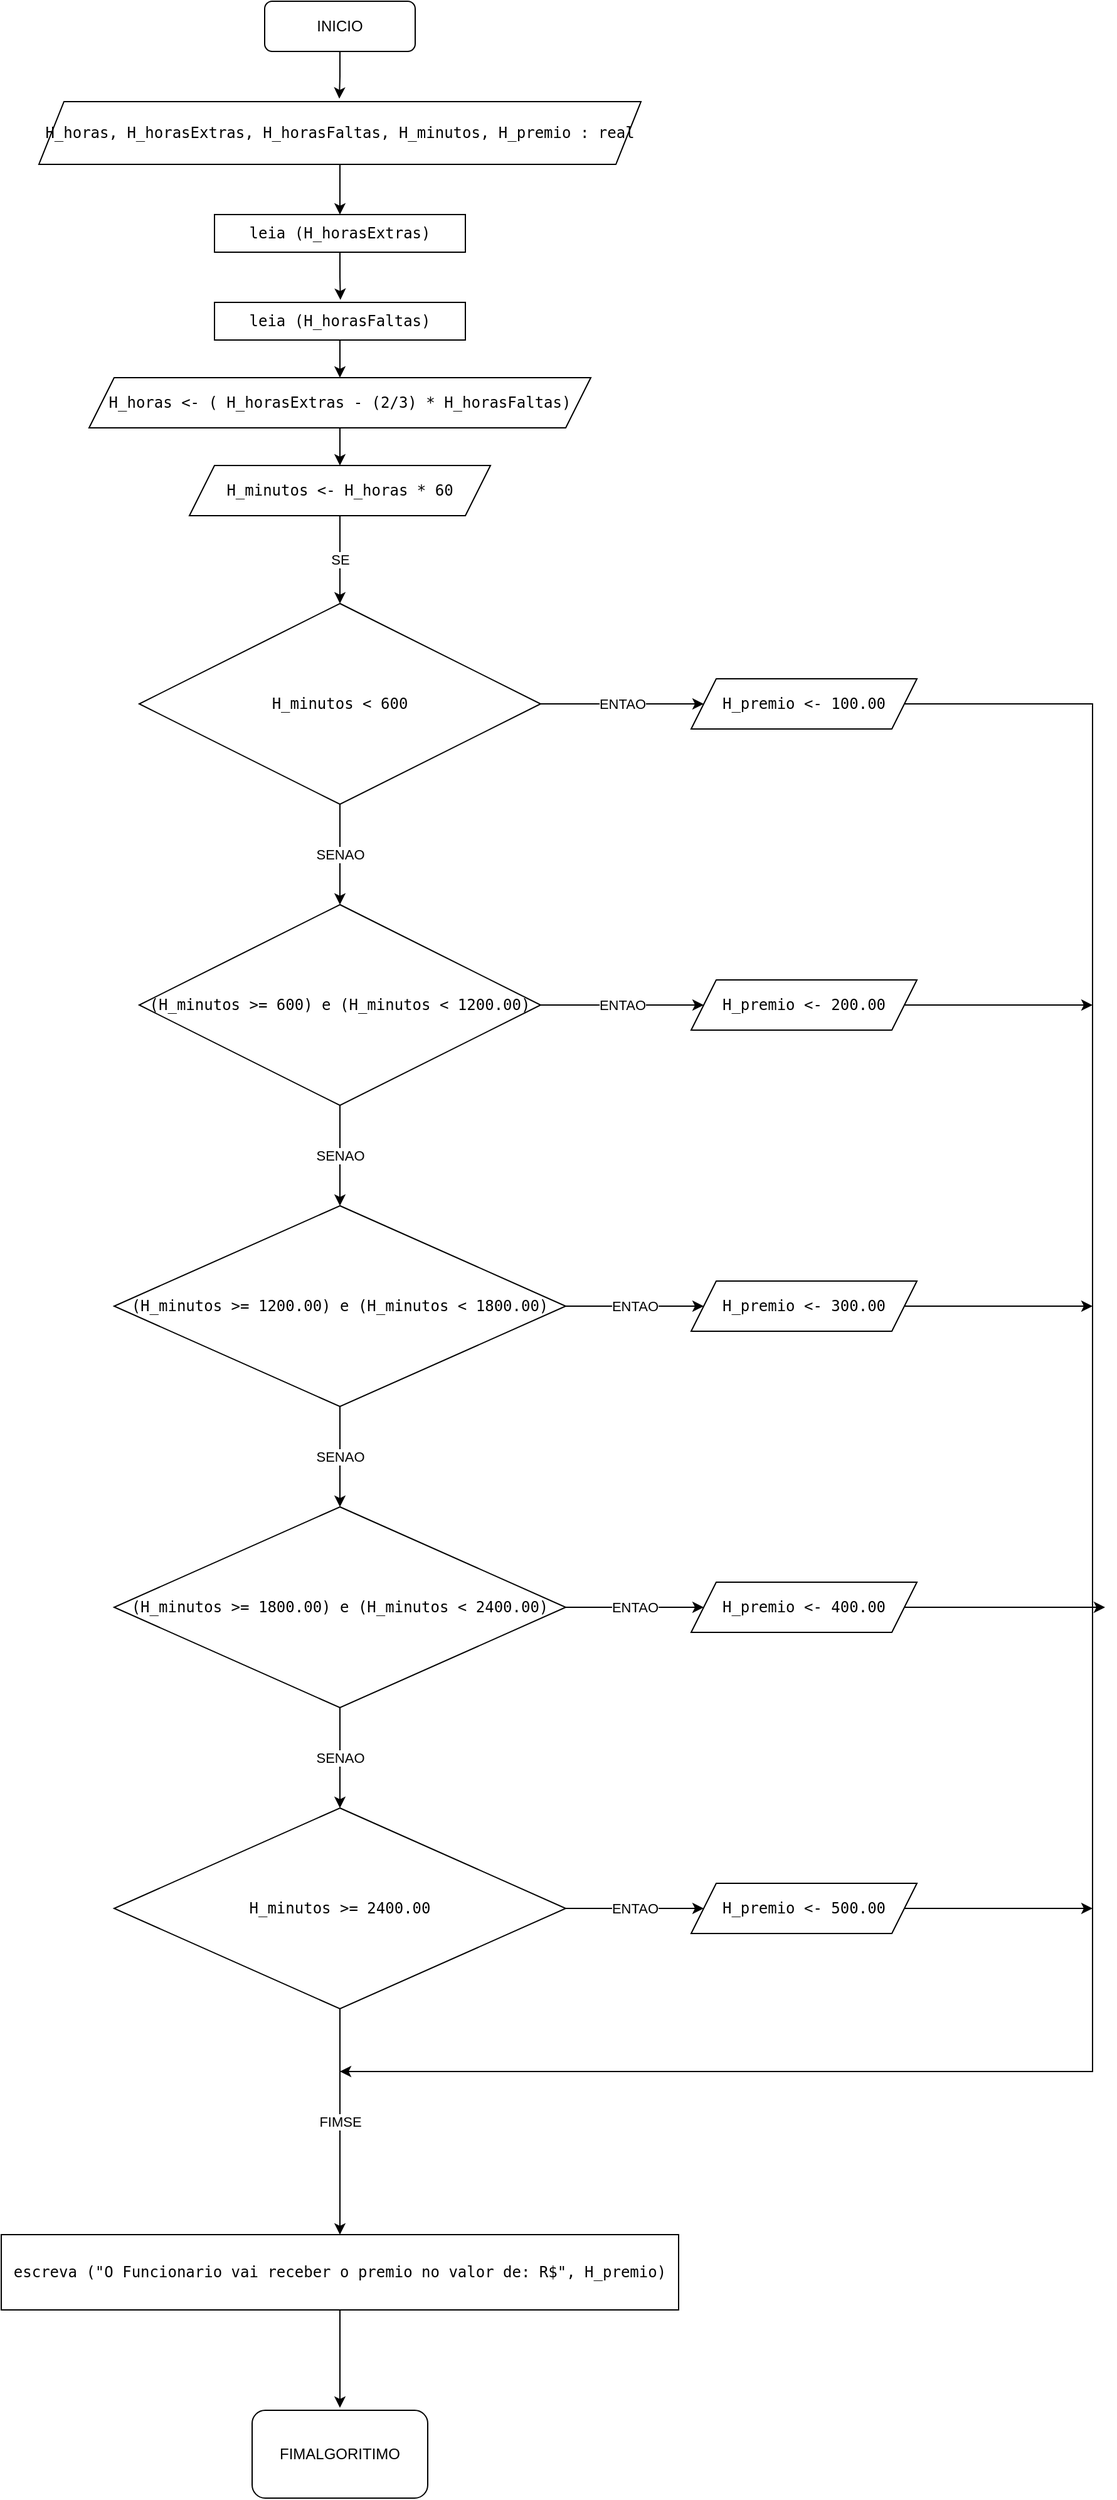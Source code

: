 <mxfile version="17.4.6" type="github">
  <diagram id="iq07SKscOIAAzQOcwrQh" name="Page-1">
    <mxGraphModel dx="3787" dy="1560" grid="1" gridSize="10" guides="1" tooltips="1" connect="1" arrows="1" fold="1" page="1" pageScale="1" pageWidth="827" pageHeight="1169" math="0" shadow="0">
      <root>
        <mxCell id="0" />
        <mxCell id="1" parent="0" />
        <mxCell id="USZDuvQIUMrducS3ylU_-14" style="edgeStyle=elbowEdgeStyle;rounded=0;orthogonalLoop=1;jettySize=auto;html=1;" edge="1" parent="1" source="USZDuvQIUMrducS3ylU_-13">
          <mxGeometry relative="1" as="geometry">
            <mxPoint x="360" y="1690" as="targetPoint" />
            <Array as="points">
              <mxPoint x="960" y="1690" />
              <mxPoint x="780" y="1710" />
              <mxPoint x="1050" y="1740" />
            </Array>
          </mxGeometry>
        </mxCell>
        <mxCell id="USZDuvQIUMrducS3ylU_-2" style="edgeStyle=orthogonalEdgeStyle;rounded=0;orthogonalLoop=1;jettySize=auto;html=1;entryX=0.499;entryY=-0.047;entryDx=0;entryDy=0;entryPerimeter=0;" edge="1" parent="1" source="5f8sX0Bq_aljjryXhuVn-1" target="5f8sX0Bq_aljjryXhuVn-2">
          <mxGeometry relative="1" as="geometry" />
        </mxCell>
        <mxCell id="5f8sX0Bq_aljjryXhuVn-1" value="INICIO" style="rounded=1;whiteSpace=wrap;html=1;" parent="1" vertex="1">
          <mxGeometry x="300" y="40" width="120" height="40" as="geometry" />
        </mxCell>
        <mxCell id="USZDuvQIUMrducS3ylU_-4" style="edgeStyle=orthogonalEdgeStyle;rounded=0;orthogonalLoop=1;jettySize=auto;html=1;entryX=0.5;entryY=0;entryDx=0;entryDy=0;" edge="1" parent="1" source="5f8sX0Bq_aljjryXhuVn-2" target="5f8sX0Bq_aljjryXhuVn-3">
          <mxGeometry relative="1" as="geometry" />
        </mxCell>
        <mxCell id="5f8sX0Bq_aljjryXhuVn-2" value="&lt;pre style=&quot;overflow-wrap: break-word&quot;&gt;H_horas, H_horasExtras, H_horasFaltas, H_minutos, H_premio : real&lt;/pre&gt;" style="shape=parallelogram;perimeter=parallelogramPerimeter;whiteSpace=wrap;html=1;fixedSize=1;" parent="1" vertex="1">
          <mxGeometry x="120" y="120" width="480" height="50" as="geometry" />
        </mxCell>
        <mxCell id="USZDuvQIUMrducS3ylU_-6" style="edgeStyle=orthogonalEdgeStyle;rounded=0;orthogonalLoop=1;jettySize=auto;html=1;entryX=0.502;entryY=-0.067;entryDx=0;entryDy=0;entryPerimeter=0;" edge="1" parent="1" source="5f8sX0Bq_aljjryXhuVn-3" target="5f8sX0Bq_aljjryXhuVn-4">
          <mxGeometry relative="1" as="geometry" />
        </mxCell>
        <mxCell id="5f8sX0Bq_aljjryXhuVn-3" value="&lt;pre style=&quot;overflow-wrap: break-word&quot;&gt;leia (H_horasExtras)&lt;/pre&gt;" style="rounded=0;whiteSpace=wrap;html=1;" parent="1" vertex="1">
          <mxGeometry x="260" y="210" width="200" height="30" as="geometry" />
        </mxCell>
        <mxCell id="USZDuvQIUMrducS3ylU_-7" style="edgeStyle=orthogonalEdgeStyle;rounded=0;orthogonalLoop=1;jettySize=auto;html=1;entryX=0.5;entryY=0;entryDx=0;entryDy=0;" edge="1" parent="1" source="5f8sX0Bq_aljjryXhuVn-4" target="5f8sX0Bq_aljjryXhuVn-5">
          <mxGeometry relative="1" as="geometry" />
        </mxCell>
        <mxCell id="5f8sX0Bq_aljjryXhuVn-4" value="&lt;pre style=&quot;overflow-wrap: break-word&quot;&gt;&lt;pre style=&quot;overflow-wrap: break-word&quot;&gt;leia (H_horasFaltas)&lt;/pre&gt;&lt;/pre&gt;" style="rounded=0;whiteSpace=wrap;html=1;" parent="1" vertex="1">
          <mxGeometry x="260" y="280" width="200" height="30" as="geometry" />
        </mxCell>
        <mxCell id="USZDuvQIUMrducS3ylU_-8" style="edgeStyle=orthogonalEdgeStyle;rounded=0;orthogonalLoop=1;jettySize=auto;html=1;exitX=0.5;exitY=1;exitDx=0;exitDy=0;" edge="1" parent="1" source="5f8sX0Bq_aljjryXhuVn-5" target="5f8sX0Bq_aljjryXhuVn-6">
          <mxGeometry relative="1" as="geometry" />
        </mxCell>
        <mxCell id="5f8sX0Bq_aljjryXhuVn-5" value="&lt;pre style=&quot;overflow-wrap: break-word&quot;&gt;H_horas &amp;lt;- ( H_horasExtras - (2/3) * H_horasFaltas)&lt;/pre&gt;" style="shape=parallelogram;perimeter=parallelogramPerimeter;whiteSpace=wrap;html=1;fixedSize=1;" parent="1" vertex="1">
          <mxGeometry x="160" y="340" width="400" height="40" as="geometry" />
        </mxCell>
        <mxCell id="5f8sX0Bq_aljjryXhuVn-8" value="SE" style="edgeStyle=orthogonalEdgeStyle;rounded=0;orthogonalLoop=1;jettySize=auto;html=1;entryX=0.5;entryY=0;entryDx=0;entryDy=0;" parent="1" source="5f8sX0Bq_aljjryXhuVn-6" edge="1">
          <mxGeometry relative="1" as="geometry">
            <mxPoint x="360" y="520" as="targetPoint" />
            <Array as="points">
              <mxPoint x="360" y="480" />
              <mxPoint x="360" y="480" />
            </Array>
          </mxGeometry>
        </mxCell>
        <mxCell id="5f8sX0Bq_aljjryXhuVn-6" value="&lt;pre style=&quot;overflow-wrap: break-word&quot;&gt;&lt;pre style=&quot;overflow-wrap: break-word&quot;&gt;&lt;br&gt;&lt;/pre&gt;&lt;pre style=&quot;overflow-wrap: break-word&quot;&gt;H_minutos &amp;lt;- H_horas * 60&lt;br&gt;&lt;/pre&gt;&lt;div&gt;&lt;br&gt;&lt;/div&gt;&lt;/pre&gt;" style="shape=parallelogram;perimeter=parallelogramPerimeter;whiteSpace=wrap;html=1;fixedSize=1;" parent="1" vertex="1">
          <mxGeometry x="240" y="410" width="240" height="40" as="geometry" />
        </mxCell>
        <mxCell id="USZDuvQIUMrducS3ylU_-10" value="SENAO" style="edgeStyle=orthogonalEdgeStyle;rounded=0;orthogonalLoop=1;jettySize=auto;html=1;entryX=0.5;entryY=0;entryDx=0;entryDy=0;" edge="1" parent="1" source="5f8sX0Bq_aljjryXhuVn-9" target="5f8sX0Bq_aljjryXhuVn-11">
          <mxGeometry relative="1" as="geometry" />
        </mxCell>
        <mxCell id="USZDuvQIUMrducS3ylU_-20" value="ENTAO" style="edgeStyle=orthogonalEdgeStyle;rounded=0;orthogonalLoop=1;jettySize=auto;html=1;exitX=1;exitY=0.5;exitDx=0;exitDy=0;" edge="1" parent="1" source="5f8sX0Bq_aljjryXhuVn-9" target="USZDuvQIUMrducS3ylU_-15">
          <mxGeometry relative="1" as="geometry" />
        </mxCell>
        <mxCell id="5f8sX0Bq_aljjryXhuVn-9" value="&lt;pre style=&quot;overflow-wrap: break-word&quot;&gt;&lt;pre style=&quot;overflow-wrap: break-word&quot;&gt;&lt;pre style=&quot;overflow-wrap: break-word&quot;&gt;(H_minutos &amp;gt;= 600) e (H_minutos &amp;lt; 1200.00)&lt;/pre&gt;&lt;/pre&gt;&lt;/pre&gt;" style="rhombus;whiteSpace=wrap;html=1;" parent="1" vertex="1">
          <mxGeometry x="200" y="760" width="320" height="160" as="geometry" />
        </mxCell>
        <mxCell id="USZDuvQIUMrducS3ylU_-9" value="SENAO" style="edgeStyle=orthogonalEdgeStyle;rounded=0;orthogonalLoop=1;jettySize=auto;html=1;entryX=0.5;entryY=0;entryDx=0;entryDy=0;" edge="1" parent="1" source="5f8sX0Bq_aljjryXhuVn-10" target="5f8sX0Bq_aljjryXhuVn-9">
          <mxGeometry relative="1" as="geometry" />
        </mxCell>
        <mxCell id="USZDuvQIUMrducS3ylU_-19" value="ENTAO" style="edgeStyle=orthogonalEdgeStyle;rounded=0;orthogonalLoop=1;jettySize=auto;html=1;" edge="1" parent="1" source="5f8sX0Bq_aljjryXhuVn-10" target="USZDuvQIUMrducS3ylU_-13">
          <mxGeometry relative="1" as="geometry">
            <Array as="points">
              <mxPoint x="560" y="600" />
              <mxPoint x="560" y="600" />
            </Array>
          </mxGeometry>
        </mxCell>
        <mxCell id="5f8sX0Bq_aljjryXhuVn-10" value="&lt;pre style=&quot;overflow-wrap: break-word&quot;&gt;&lt;pre style=&quot;overflow-wrap: break-word&quot;&gt;&lt;pre style=&quot;overflow-wrap: break-word&quot;&gt;H_minutos &amp;lt; 600&lt;/pre&gt;&lt;/pre&gt;&lt;/pre&gt;" style="rhombus;whiteSpace=wrap;html=1;" parent="1" vertex="1">
          <mxGeometry x="200" y="520" width="320" height="160" as="geometry" />
        </mxCell>
        <mxCell id="USZDuvQIUMrducS3ylU_-11" value="SENAO" style="edgeStyle=orthogonalEdgeStyle;rounded=0;orthogonalLoop=1;jettySize=auto;html=1;" edge="1" parent="1" source="5f8sX0Bq_aljjryXhuVn-11" target="5f8sX0Bq_aljjryXhuVn-13">
          <mxGeometry relative="1" as="geometry">
            <Array as="points">
              <mxPoint x="360" y="1200" />
              <mxPoint x="360" y="1200" />
            </Array>
          </mxGeometry>
        </mxCell>
        <mxCell id="USZDuvQIUMrducS3ylU_-21" value="ENTAO" style="edgeStyle=orthogonalEdgeStyle;rounded=0;orthogonalLoop=1;jettySize=auto;html=1;exitX=1;exitY=0.5;exitDx=0;exitDy=0;" edge="1" parent="1" source="5f8sX0Bq_aljjryXhuVn-11" target="USZDuvQIUMrducS3ylU_-16">
          <mxGeometry relative="1" as="geometry">
            <mxPoint x="570" y="1080" as="targetPoint" />
          </mxGeometry>
        </mxCell>
        <mxCell id="5f8sX0Bq_aljjryXhuVn-11" value="&lt;pre style=&quot;overflow-wrap: break-word&quot;&gt;&lt;pre style=&quot;overflow-wrap: break-word&quot;&gt;&lt;pre style=&quot;overflow-wrap: break-word&quot;&gt;(H_minutos &amp;gt;= 1200.00) e (H_minutos &amp;lt; 1800.00)&lt;/pre&gt;&lt;/pre&gt;&lt;/pre&gt;" style="rhombus;whiteSpace=wrap;html=1;" parent="1" vertex="1">
          <mxGeometry x="180" y="1000" width="360" height="160" as="geometry" />
        </mxCell>
        <mxCell id="USZDuvQIUMrducS3ylU_-12" value="SENAO" style="edgeStyle=orthogonalEdgeStyle;rounded=0;orthogonalLoop=1;jettySize=auto;html=1;entryX=0.5;entryY=0;entryDx=0;entryDy=0;" edge="1" parent="1" source="5f8sX0Bq_aljjryXhuVn-13" target="5f8sX0Bq_aljjryXhuVn-14">
          <mxGeometry relative="1" as="geometry" />
        </mxCell>
        <mxCell id="USZDuvQIUMrducS3ylU_-22" value="ENTAO" style="edgeStyle=orthogonalEdgeStyle;rounded=0;orthogonalLoop=1;jettySize=auto;html=1;exitX=1;exitY=0.5;exitDx=0;exitDy=0;entryX=0;entryY=0.5;entryDx=0;entryDy=0;" edge="1" parent="1" source="5f8sX0Bq_aljjryXhuVn-13" target="USZDuvQIUMrducS3ylU_-17">
          <mxGeometry relative="1" as="geometry">
            <Array as="points">
              <mxPoint x="600" y="1320" />
              <mxPoint x="600" y="1320" />
            </Array>
          </mxGeometry>
        </mxCell>
        <mxCell id="5f8sX0Bq_aljjryXhuVn-13" value="&lt;pre style=&quot;overflow-wrap: break-word&quot;&gt;&lt;pre style=&quot;overflow-wrap: break-word&quot;&gt;&lt;pre style=&quot;overflow-wrap: break-word&quot;&gt;&lt;pre style=&quot;overflow-wrap: break-word&quot;&gt;(H_minutos &amp;gt;= 1800.00) e (H_minutos &amp;lt; 2400.00)&lt;/pre&gt;&lt;/pre&gt;&lt;/pre&gt;&lt;/pre&gt;" style="rhombus;whiteSpace=wrap;html=1;" parent="1" vertex="1">
          <mxGeometry x="180" y="1240" width="360" height="160" as="geometry" />
        </mxCell>
        <mxCell id="USZDuvQIUMrducS3ylU_-23" value="ENTAO" style="edgeStyle=orthogonalEdgeStyle;rounded=0;orthogonalLoop=1;jettySize=auto;html=1;" edge="1" parent="1" source="5f8sX0Bq_aljjryXhuVn-14" target="USZDuvQIUMrducS3ylU_-18">
          <mxGeometry relative="1" as="geometry" />
        </mxCell>
        <mxCell id="USZDuvQIUMrducS3ylU_-24" value="FIMSE" style="edgeStyle=orthogonalEdgeStyle;rounded=0;orthogonalLoop=1;jettySize=auto;html=1;exitX=0.5;exitY=1;exitDx=0;exitDy=0;entryX=0.5;entryY=0;entryDx=0;entryDy=0;" edge="1" parent="1" source="5f8sX0Bq_aljjryXhuVn-14" target="USZDuvQIUMrducS3ylU_-25">
          <mxGeometry relative="1" as="geometry">
            <mxPoint x="359.759" y="1800" as="targetPoint" />
            <Array as="points" />
          </mxGeometry>
        </mxCell>
        <mxCell id="5f8sX0Bq_aljjryXhuVn-14" value="&lt;pre style=&quot;overflow-wrap: break-word&quot;&gt;&lt;pre style=&quot;overflow-wrap: break-word&quot;&gt;&lt;pre style=&quot;overflow-wrap: break-word&quot;&gt;&lt;pre style=&quot;overflow-wrap: break-word&quot;&gt;&lt;pre style=&quot;overflow-wrap: break-word&quot;&gt;H_minutos &amp;gt;= 2400.00&lt;/pre&gt;&lt;/pre&gt;&lt;/pre&gt;&lt;/pre&gt;&lt;/pre&gt;" style="rhombus;whiteSpace=wrap;html=1;" parent="1" vertex="1">
          <mxGeometry x="180" y="1480" width="360" height="160" as="geometry" />
        </mxCell>
        <mxCell id="USZDuvQIUMrducS3ylU_-13" value="&lt;pre style=&quot;overflow-wrap: break-word&quot;&gt;H_premio &amp;lt;- 100.00&lt;/pre&gt;" style="shape=parallelogram;perimeter=parallelogramPerimeter;whiteSpace=wrap;html=1;fixedSize=1;" vertex="1" parent="1">
          <mxGeometry x="640" y="580" width="180" height="40" as="geometry" />
        </mxCell>
        <mxCell id="USZDuvQIUMrducS3ylU_-27" style="edgeStyle=orthogonalEdgeStyle;rounded=0;orthogonalLoop=1;jettySize=auto;html=1;" edge="1" parent="1" source="USZDuvQIUMrducS3ylU_-15">
          <mxGeometry relative="1" as="geometry">
            <mxPoint x="960" y="840" as="targetPoint" />
          </mxGeometry>
        </mxCell>
        <mxCell id="USZDuvQIUMrducS3ylU_-15" value="&lt;pre style=&quot;overflow-wrap: break-word&quot;&gt;H_premio &amp;lt;- 200.00&lt;/pre&gt;" style="shape=parallelogram;perimeter=parallelogramPerimeter;whiteSpace=wrap;html=1;fixedSize=1;" vertex="1" parent="1">
          <mxGeometry x="640" y="820" width="180" height="40" as="geometry" />
        </mxCell>
        <mxCell id="USZDuvQIUMrducS3ylU_-28" style="edgeStyle=orthogonalEdgeStyle;rounded=0;orthogonalLoop=1;jettySize=auto;html=1;" edge="1" parent="1" source="USZDuvQIUMrducS3ylU_-16">
          <mxGeometry relative="1" as="geometry">
            <mxPoint x="960" y="1080" as="targetPoint" />
          </mxGeometry>
        </mxCell>
        <mxCell id="USZDuvQIUMrducS3ylU_-16" value="&lt;pre style=&quot;overflow-wrap: break-word&quot;&gt;H_premio &amp;lt;- 300.00&lt;/pre&gt;" style="shape=parallelogram;perimeter=parallelogramPerimeter;whiteSpace=wrap;html=1;fixedSize=1;" vertex="1" parent="1">
          <mxGeometry x="640" y="1060" width="180" height="40" as="geometry" />
        </mxCell>
        <mxCell id="USZDuvQIUMrducS3ylU_-29" style="edgeStyle=orthogonalEdgeStyle;rounded=0;orthogonalLoop=1;jettySize=auto;html=1;" edge="1" parent="1" source="USZDuvQIUMrducS3ylU_-17">
          <mxGeometry relative="1" as="geometry">
            <mxPoint x="970" y="1320" as="targetPoint" />
          </mxGeometry>
        </mxCell>
        <mxCell id="USZDuvQIUMrducS3ylU_-17" value="&lt;pre style=&quot;overflow-wrap: break-word&quot;&gt;H_premio &amp;lt;- 400.00&lt;/pre&gt;" style="shape=parallelogram;perimeter=parallelogramPerimeter;whiteSpace=wrap;html=1;fixedSize=1;" vertex="1" parent="1">
          <mxGeometry x="640" y="1300" width="180" height="40" as="geometry" />
        </mxCell>
        <mxCell id="USZDuvQIUMrducS3ylU_-30" style="edgeStyle=orthogonalEdgeStyle;rounded=0;orthogonalLoop=1;jettySize=auto;html=1;" edge="1" parent="1" source="USZDuvQIUMrducS3ylU_-18">
          <mxGeometry relative="1" as="geometry">
            <mxPoint x="960" y="1560" as="targetPoint" />
          </mxGeometry>
        </mxCell>
        <mxCell id="USZDuvQIUMrducS3ylU_-18" value="&lt;pre style=&quot;overflow-wrap: break-word&quot;&gt;H_premio &amp;lt;- 500.00&lt;/pre&gt;" style="shape=parallelogram;perimeter=parallelogramPerimeter;whiteSpace=wrap;html=1;fixedSize=1;" vertex="1" parent="1">
          <mxGeometry x="640" y="1540" width="180" height="40" as="geometry" />
        </mxCell>
        <mxCell id="USZDuvQIUMrducS3ylU_-31" style="edgeStyle=elbowEdgeStyle;rounded=0;orthogonalLoop=1;jettySize=auto;html=1;" edge="1" parent="1" source="USZDuvQIUMrducS3ylU_-25">
          <mxGeometry relative="1" as="geometry">
            <mxPoint x="360" y="1958" as="targetPoint" />
          </mxGeometry>
        </mxCell>
        <mxCell id="USZDuvQIUMrducS3ylU_-25" value="&lt;pre style=&quot;overflow-wrap: break-word&quot;&gt;escreva (&quot;O Funcionario vai receber o premio no valor de: R$&quot;, H_premio)&lt;/pre&gt;" style="rounded=0;whiteSpace=wrap;html=1;" vertex="1" parent="1">
          <mxGeometry x="90" y="1820" width="540" height="60" as="geometry" />
        </mxCell>
        <mxCell id="USZDuvQIUMrducS3ylU_-26" value="FIMALGORITIMO" style="rounded=1;whiteSpace=wrap;html=1;" vertex="1" parent="1">
          <mxGeometry x="290" y="1960" width="140" height="70" as="geometry" />
        </mxCell>
      </root>
    </mxGraphModel>
  </diagram>
</mxfile>

